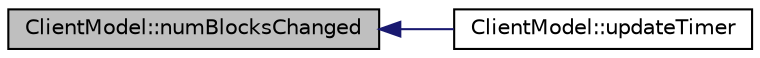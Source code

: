 digraph "ClientModel::numBlocksChanged"
{
  edge [fontname="Helvetica",fontsize="10",labelfontname="Helvetica",labelfontsize="10"];
  node [fontname="Helvetica",fontsize="10",shape=record];
  rankdir="LR";
  Node142 [label="ClientModel::numBlocksChanged",height=0.2,width=0.4,color="black", fillcolor="grey75", style="filled", fontcolor="black"];
  Node142 -> Node143 [dir="back",color="midnightblue",fontsize="10",style="solid",fontname="Helvetica"];
  Node143 [label="ClientModel::updateTimer",height=0.2,width=0.4,color="black", fillcolor="white", style="filled",URL="$df/d25/class_client_model.html#a82d434ebd032c00736e043ce2d36ac5e"];
}
